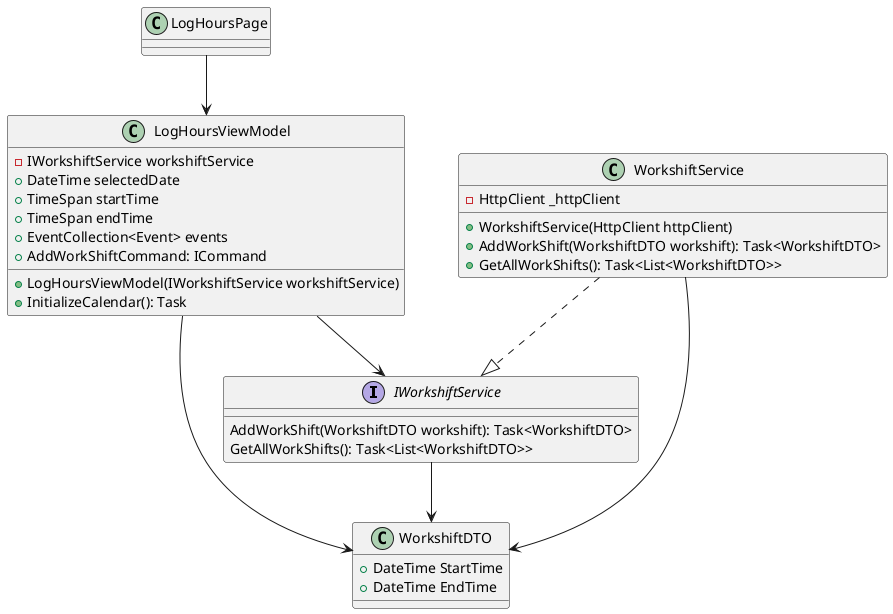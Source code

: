 
@startuml

interface IWorkshiftService
{
AddWorkShift(WorkshiftDTO workshift): Task<WorkshiftDTO>
GetAllWorkShifts(): Task<List<WorkshiftDTO>>
}
class LogHoursPage
{ 
}

class LogHoursViewModel
{
 - IWorkshiftService workshiftService
 + DateTime selectedDate
 + TimeSpan startTime
 + TimeSpan endTime
 + EventCollection<Event> events
 + LogHoursViewModel(IWorkshiftService workshiftService)
 + InitializeCalendar(): Task
 + AddWorkShiftCommand: ICommand
}

class WorkshiftDTO
{
 + DateTime StartTime
 + DateTime EndTime
}

LogHoursViewModel --> IWorkshiftService

class WorkshiftService {
    - HttpClient _httpClient
    + WorkshiftService(HttpClient httpClient)
    + AddWorkShift(WorkshiftDTO workshift): Task<WorkshiftDTO> 
    + GetAllWorkShifts(): Task<List<WorkshiftDTO>> 
}


WorkshiftService --> WorkshiftDTO
IWorkshiftService --> WorkshiftDTO
LogHoursViewModel --> WorkshiftDTO
WorkshiftService ..|> IWorkshiftService

LogHoursPage --> LogHoursViewModel


@enduml